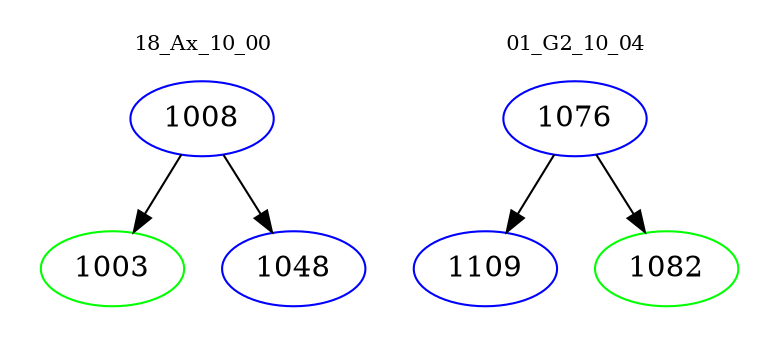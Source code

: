 digraph{
subgraph cluster_0 {
color = white
label = "18_Ax_10_00";
fontsize=10;
T0_1008 [label="1008", color="blue"]
T0_1008 -> T0_1003 [color="black"]
T0_1003 [label="1003", color="green"]
T0_1008 -> T0_1048 [color="black"]
T0_1048 [label="1048", color="blue"]
}
subgraph cluster_1 {
color = white
label = "01_G2_10_04";
fontsize=10;
T1_1076 [label="1076", color="blue"]
T1_1076 -> T1_1109 [color="black"]
T1_1109 [label="1109", color="blue"]
T1_1076 -> T1_1082 [color="black"]
T1_1082 [label="1082", color="green"]
}
}
